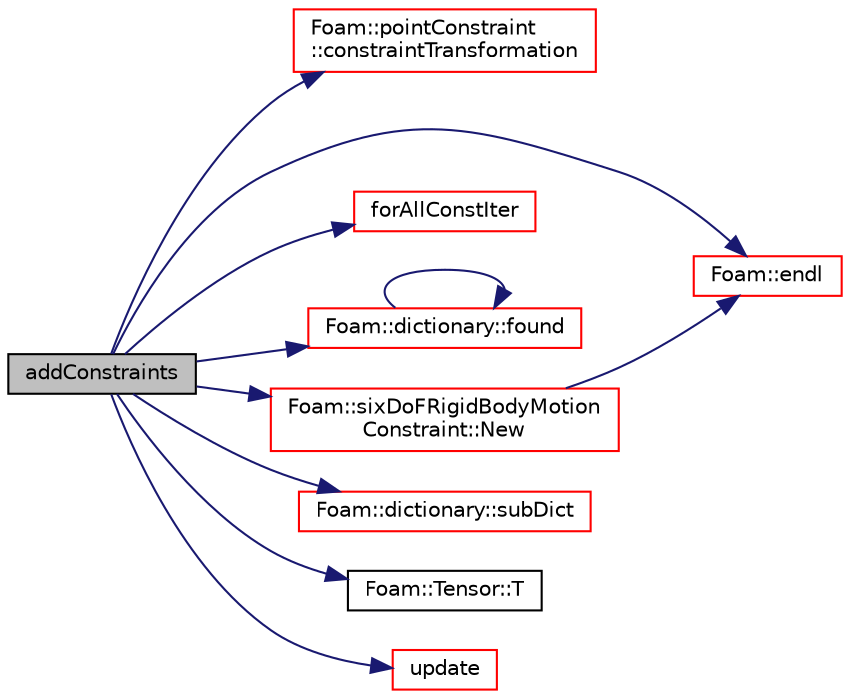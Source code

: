 digraph "addConstraints"
{
  bgcolor="transparent";
  edge [fontname="Helvetica",fontsize="10",labelfontname="Helvetica",labelfontsize="10"];
  node [fontname="Helvetica",fontsize="10",shape=record];
  rankdir="LR";
  Node1147 [label="addConstraints",height=0.2,width=0.4,color="black", fillcolor="grey75", style="filled", fontcolor="black"];
  Node1147 -> Node1148 [color="midnightblue",fontsize="10",style="solid",fontname="Helvetica"];
  Node1148 [label="Foam::pointConstraint\l::constraintTransformation",height=0.2,width=0.4,color="red",URL="$a27749.html#a66fcbb2da13f65be03c6ff60e90dc983",tooltip="Return the accumulated constraint transformation tensor. "];
  Node1147 -> Node1155 [color="midnightblue",fontsize="10",style="solid",fontname="Helvetica"];
  Node1155 [label="Foam::endl",height=0.2,width=0.4,color="red",URL="$a21851.html#a2db8fe02a0d3909e9351bb4275b23ce4",tooltip="Add newline and flush stream. "];
  Node1147 -> Node1157 [color="midnightblue",fontsize="10",style="solid",fontname="Helvetica"];
  Node1157 [label="forAllConstIter",height=0.2,width=0.4,color="red",URL="$a39311.html#ae21e2836509b0fa7f7cedf6493b11b09"];
  Node1147 -> Node1207 [color="midnightblue",fontsize="10",style="solid",fontname="Helvetica"];
  Node1207 [label="Foam::dictionary::found",height=0.2,width=0.4,color="red",URL="$a27129.html#adcd3d5d43253006ef145e56b43025d28",tooltip="Search dictionary for given keyword. "];
  Node1207 -> Node1207 [color="midnightblue",fontsize="10",style="solid",fontname="Helvetica"];
  Node1147 -> Node1449 [color="midnightblue",fontsize="10",style="solid",fontname="Helvetica"];
  Node1449 [label="Foam::sixDoFRigidBodyMotion\lConstraint::New",height=0.2,width=0.4,color="red",URL="$a30773.html#ab01898e48552cc23e59a4264fb4496b1",tooltip="Select constructed from the sDoFRBMCDict dictionary and Time. "];
  Node1449 -> Node1155 [color="midnightblue",fontsize="10",style="solid",fontname="Helvetica"];
  Node1147 -> Node1378 [color="midnightblue",fontsize="10",style="solid",fontname="Helvetica"];
  Node1378 [label="Foam::dictionary::subDict",height=0.2,width=0.4,color="red",URL="$a27129.html#aaa26b5f2da6aff5a6a59af5407f1bf59",tooltip="Find and return a sub-dictionary. "];
  Node1147 -> Node1450 [color="midnightblue",fontsize="10",style="solid",fontname="Helvetica"];
  Node1450 [label="Foam::Tensor::T",height=0.2,width=0.4,color="black",URL="$a28789.html#a12920d6e112e0fa9c723bc489c9d067b",tooltip="Return transpose. "];
  Node1147 -> Node1451 [color="midnightblue",fontsize="10",style="solid",fontname="Helvetica"];
  Node1451 [label="update",height=0.2,width=0.4,color="red",URL="$a30805.html#a0ac89c146de1046c70c9d9bb79a66294",tooltip="Symplectic integration of velocities, orientation and position. "];
}
